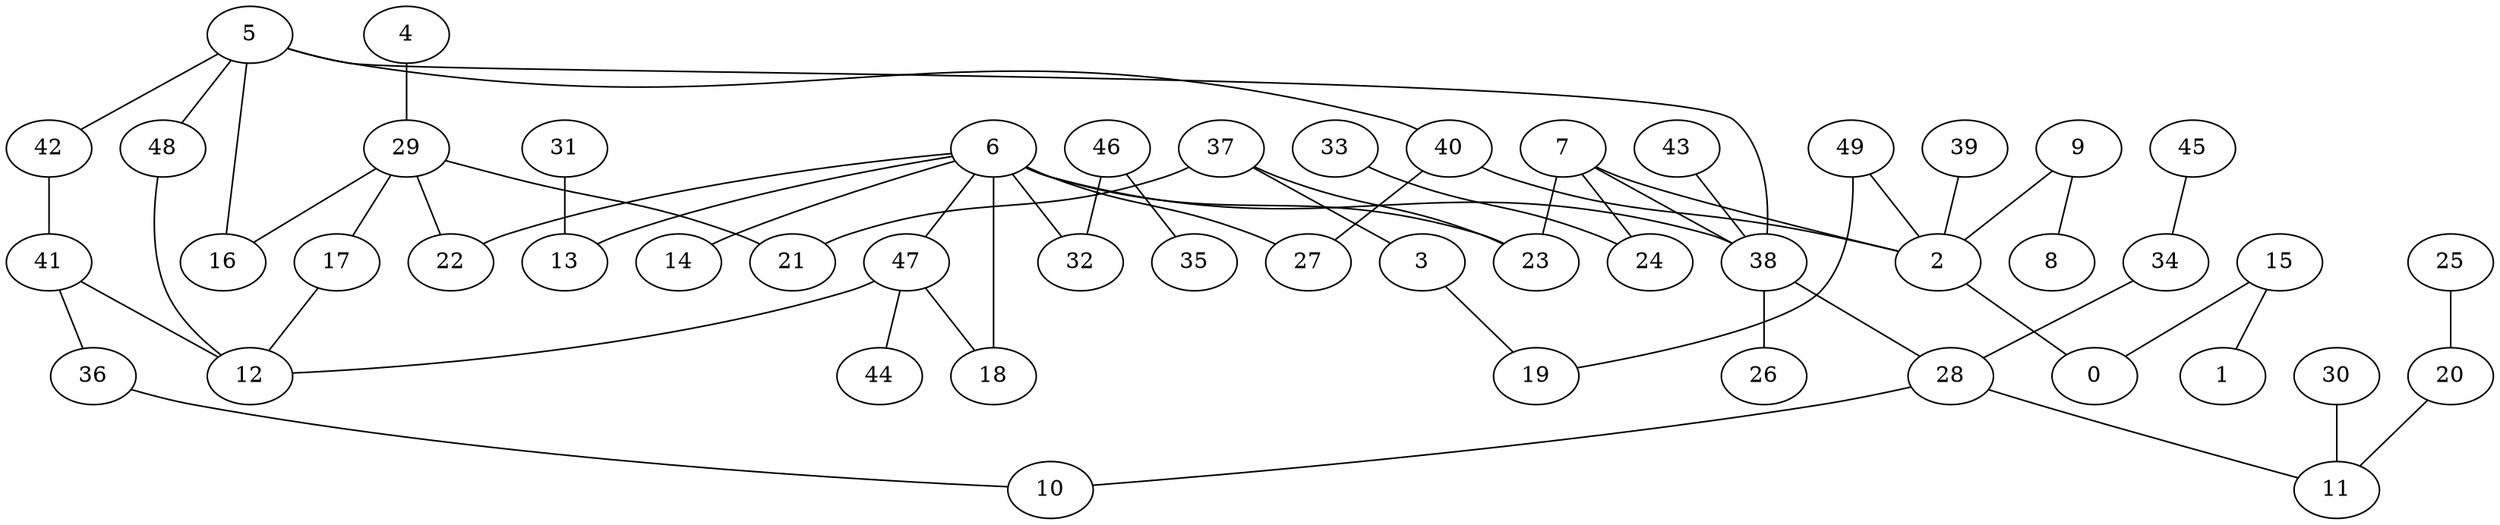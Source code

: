 digraph GG_graph {

subgraph G_graph {
edge [color = black]
"31" -> "13" [dir = none]
"4" -> "29" [dir = none]
"33" -> "24" [dir = none]
"29" -> "17" [dir = none]
"15" -> "1" [dir = none]
"15" -> "0" [dir = none]
"43" -> "38" [dir = none]
"25" -> "20" [dir = none]
"2" -> "0" [dir = none]
"37" -> "3" [dir = none]
"37" -> "21" [dir = none]
"37" -> "23" [dir = none]
"39" -> "2" [dir = none]
"48" -> "12" [dir = none]
"47" -> "44" [dir = none]
"47" -> "12" [dir = none]
"47" -> "18" [dir = none]
"28" -> "10" [dir = none]
"28" -> "11" [dir = none]
"46" -> "35" [dir = none]
"46" -> "32" [dir = none]
"17" -> "12" [dir = none]
"38" -> "26" [dir = none]
"38" -> "28" [dir = none]
"45" -> "34" [dir = none]
"30" -> "11" [dir = none]
"6" -> "13" [dir = none]
"6" -> "27" [dir = none]
"6" -> "14" [dir = none]
"6" -> "38" [dir = none]
"6" -> "32" [dir = none]
"6" -> "18" [dir = none]
"6" -> "22" [dir = none]
"6" -> "23" [dir = none]
"9" -> "8" [dir = none]
"9" -> "2" [dir = none]
"7" -> "24" [dir = none]
"7" -> "2" [dir = none]
"7" -> "23" [dir = none]
"49" -> "19" [dir = none]
"49" -> "2" [dir = none]
"42" -> "41" [dir = none]
"5" -> "16" [dir = none]
"5" -> "40" [dir = none]
"5" -> "42" [dir = none]
"5" -> "38" [dir = none]
"20" -> "11" [dir = none]
"34" -> "28" [dir = none]
"36" -> "10" [dir = none]
"41" -> "36" [dir = none]
"40" -> "27" [dir = none]
"6" -> "47" [dir = none]
"40" -> "2" [dir = none]
"29" -> "16" [dir = none]
"41" -> "12" [dir = none]
"29" -> "22" [dir = none]
"5" -> "48" [dir = none]
"29" -> "21" [dir = none]
"7" -> "38" [dir = none]
"3" -> "19" [dir = none]
}

}
